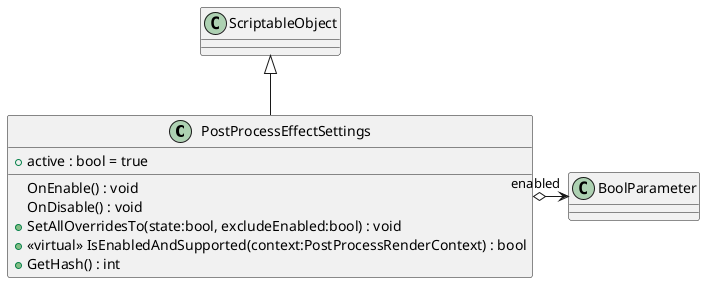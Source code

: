 @startuml
class PostProcessEffectSettings {
    + active : bool = true
    OnEnable() : void
    OnDisable() : void
    + SetAllOverridesTo(state:bool, excludeEnabled:bool) : void
    + <<virtual>> IsEnabledAndSupported(context:PostProcessRenderContext) : bool
    + GetHash() : int
}
ScriptableObject <|-- PostProcessEffectSettings
PostProcessEffectSettings o-> "enabled" BoolParameter
@enduml
